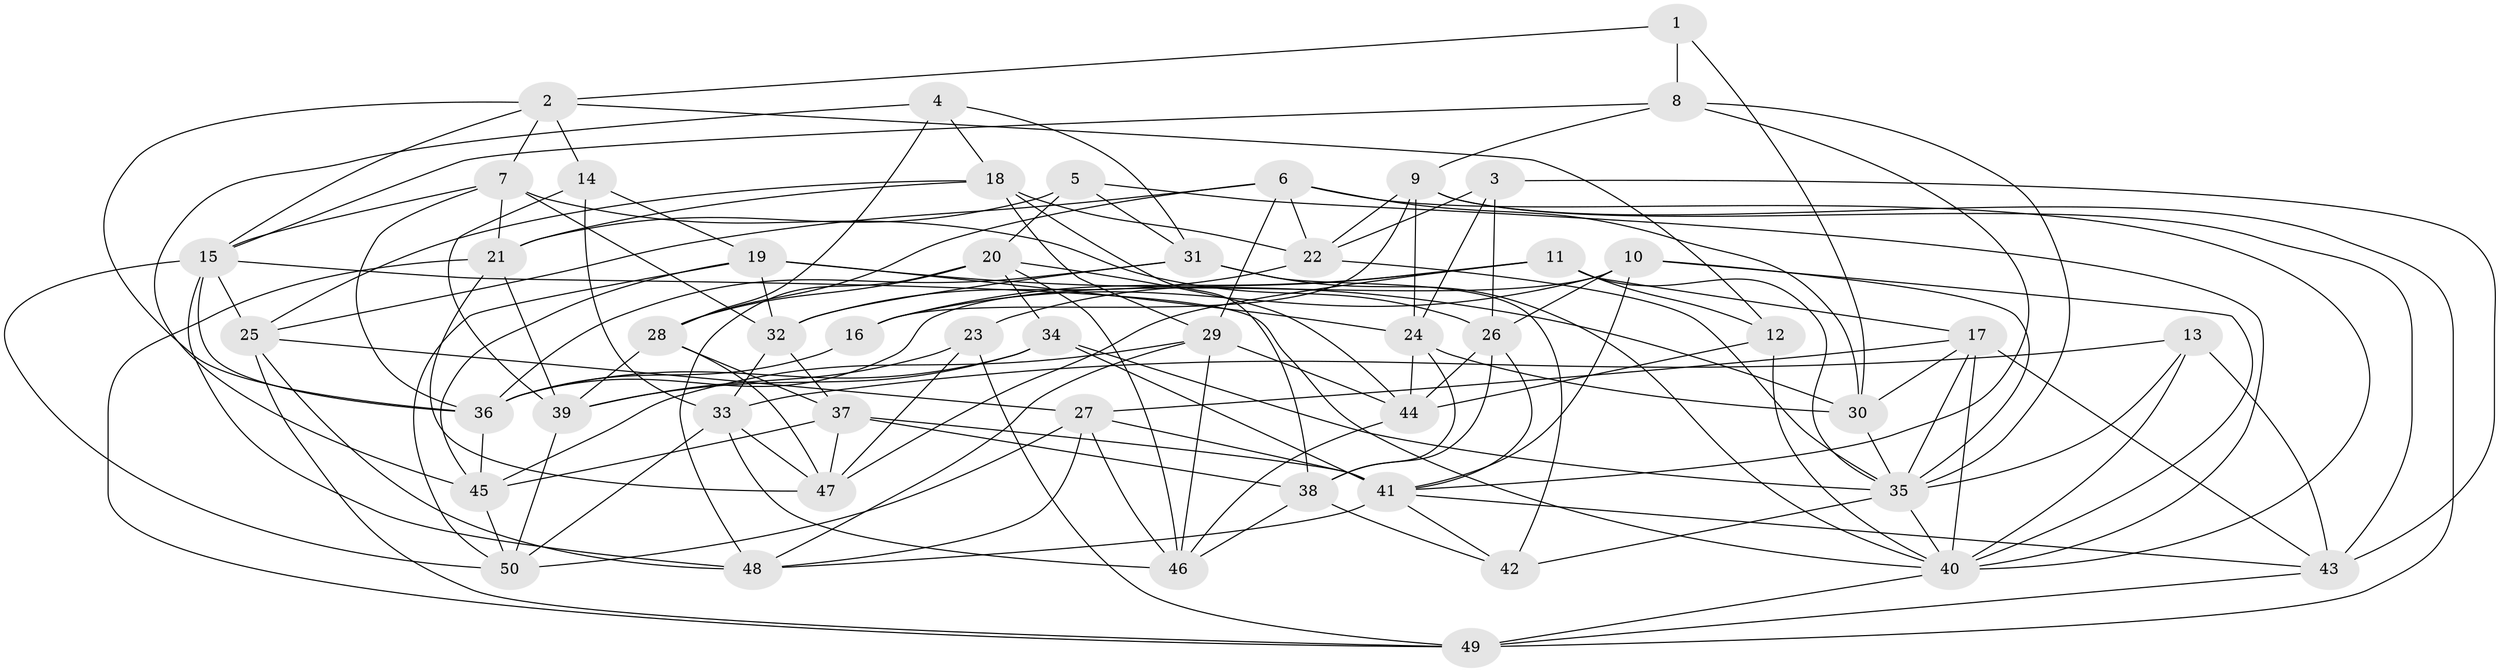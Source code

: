 // original degree distribution, {4: 1.0}
// Generated by graph-tools (version 1.1) at 2025/50/03/09/25 03:50:52]
// undirected, 50 vertices, 146 edges
graph export_dot {
graph [start="1"]
  node [color=gray90,style=filled];
  1;
  2;
  3;
  4;
  5;
  6;
  7;
  8;
  9;
  10;
  11;
  12;
  13;
  14;
  15;
  16;
  17;
  18;
  19;
  20;
  21;
  22;
  23;
  24;
  25;
  26;
  27;
  28;
  29;
  30;
  31;
  32;
  33;
  34;
  35;
  36;
  37;
  38;
  39;
  40;
  41;
  42;
  43;
  44;
  45;
  46;
  47;
  48;
  49;
  50;
  1 -- 2 [weight=1.0];
  1 -- 8 [weight=2.0];
  1 -- 30 [weight=1.0];
  2 -- 7 [weight=1.0];
  2 -- 12 [weight=1.0];
  2 -- 14 [weight=1.0];
  2 -- 15 [weight=1.0];
  2 -- 36 [weight=1.0];
  3 -- 22 [weight=1.0];
  3 -- 24 [weight=1.0];
  3 -- 26 [weight=1.0];
  3 -- 43 [weight=1.0];
  4 -- 18 [weight=1.0];
  4 -- 28 [weight=1.0];
  4 -- 31 [weight=1.0];
  4 -- 45 [weight=1.0];
  5 -- 20 [weight=1.0];
  5 -- 21 [weight=1.0];
  5 -- 31 [weight=1.0];
  5 -- 40 [weight=1.0];
  6 -- 22 [weight=1.0];
  6 -- 25 [weight=1.0];
  6 -- 28 [weight=1.0];
  6 -- 29 [weight=1.0];
  6 -- 30 [weight=1.0];
  6 -- 40 [weight=1.0];
  7 -- 15 [weight=1.0];
  7 -- 21 [weight=1.0];
  7 -- 26 [weight=1.0];
  7 -- 32 [weight=1.0];
  7 -- 36 [weight=1.0];
  8 -- 9 [weight=1.0];
  8 -- 15 [weight=1.0];
  8 -- 35 [weight=1.0];
  8 -- 41 [weight=1.0];
  9 -- 16 [weight=1.0];
  9 -- 22 [weight=1.0];
  9 -- 24 [weight=1.0];
  9 -- 43 [weight=1.0];
  9 -- 49 [weight=1.0];
  10 -- 16 [weight=1.0];
  10 -- 26 [weight=1.0];
  10 -- 35 [weight=1.0];
  10 -- 36 [weight=1.0];
  10 -- 40 [weight=1.0];
  10 -- 41 [weight=1.0];
  11 -- 12 [weight=1.0];
  11 -- 16 [weight=1.0];
  11 -- 17 [weight=1.0];
  11 -- 23 [weight=1.0];
  11 -- 35 [weight=1.0];
  11 -- 47 [weight=1.0];
  12 -- 40 [weight=1.0];
  12 -- 44 [weight=1.0];
  13 -- 33 [weight=1.0];
  13 -- 35 [weight=1.0];
  13 -- 40 [weight=1.0];
  13 -- 43 [weight=1.0];
  14 -- 19 [weight=1.0];
  14 -- 33 [weight=1.0];
  14 -- 39 [weight=1.0];
  15 -- 25 [weight=1.0];
  15 -- 36 [weight=1.0];
  15 -- 40 [weight=1.0];
  15 -- 48 [weight=1.0];
  15 -- 50 [weight=1.0];
  16 -- 36 [weight=1.0];
  17 -- 27 [weight=1.0];
  17 -- 30 [weight=1.0];
  17 -- 35 [weight=1.0];
  17 -- 40 [weight=1.0];
  17 -- 43 [weight=1.0];
  18 -- 21 [weight=1.0];
  18 -- 22 [weight=1.0];
  18 -- 25 [weight=1.0];
  18 -- 29 [weight=1.0];
  18 -- 38 [weight=1.0];
  19 -- 24 [weight=1.0];
  19 -- 30 [weight=1.0];
  19 -- 32 [weight=1.0];
  19 -- 45 [weight=1.0];
  19 -- 50 [weight=1.0];
  20 -- 28 [weight=1.0];
  20 -- 34 [weight=1.0];
  20 -- 44 [weight=1.0];
  20 -- 46 [weight=1.0];
  20 -- 48 [weight=1.0];
  21 -- 39 [weight=1.0];
  21 -- 47 [weight=1.0];
  21 -- 49 [weight=1.0];
  22 -- 32 [weight=1.0];
  22 -- 35 [weight=1.0];
  23 -- 39 [weight=1.0];
  23 -- 47 [weight=1.0];
  23 -- 49 [weight=1.0];
  24 -- 30 [weight=1.0];
  24 -- 38 [weight=1.0];
  24 -- 44 [weight=1.0];
  25 -- 27 [weight=1.0];
  25 -- 48 [weight=1.0];
  25 -- 49 [weight=1.0];
  26 -- 38 [weight=1.0];
  26 -- 41 [weight=1.0];
  26 -- 44 [weight=1.0];
  27 -- 41 [weight=1.0];
  27 -- 46 [weight=1.0];
  27 -- 48 [weight=1.0];
  27 -- 50 [weight=1.0];
  28 -- 37 [weight=1.0];
  28 -- 39 [weight=1.0];
  28 -- 47 [weight=1.0];
  29 -- 44 [weight=1.0];
  29 -- 45 [weight=1.0];
  29 -- 46 [weight=1.0];
  29 -- 48 [weight=1.0];
  30 -- 35 [weight=1.0];
  31 -- 32 [weight=1.0];
  31 -- 36 [weight=1.0];
  31 -- 40 [weight=1.0];
  31 -- 42 [weight=1.0];
  32 -- 33 [weight=1.0];
  32 -- 37 [weight=1.0];
  33 -- 46 [weight=1.0];
  33 -- 47 [weight=1.0];
  33 -- 50 [weight=1.0];
  34 -- 35 [weight=1.0];
  34 -- 36 [weight=1.0];
  34 -- 39 [weight=1.0];
  34 -- 41 [weight=2.0];
  35 -- 40 [weight=1.0];
  35 -- 42 [weight=1.0];
  36 -- 45 [weight=1.0];
  37 -- 38 [weight=1.0];
  37 -- 41 [weight=1.0];
  37 -- 45 [weight=1.0];
  37 -- 47 [weight=1.0];
  38 -- 42 [weight=1.0];
  38 -- 46 [weight=1.0];
  39 -- 50 [weight=1.0];
  40 -- 49 [weight=1.0];
  41 -- 42 [weight=1.0];
  41 -- 43 [weight=1.0];
  41 -- 48 [weight=1.0];
  43 -- 49 [weight=1.0];
  44 -- 46 [weight=1.0];
  45 -- 50 [weight=1.0];
}
